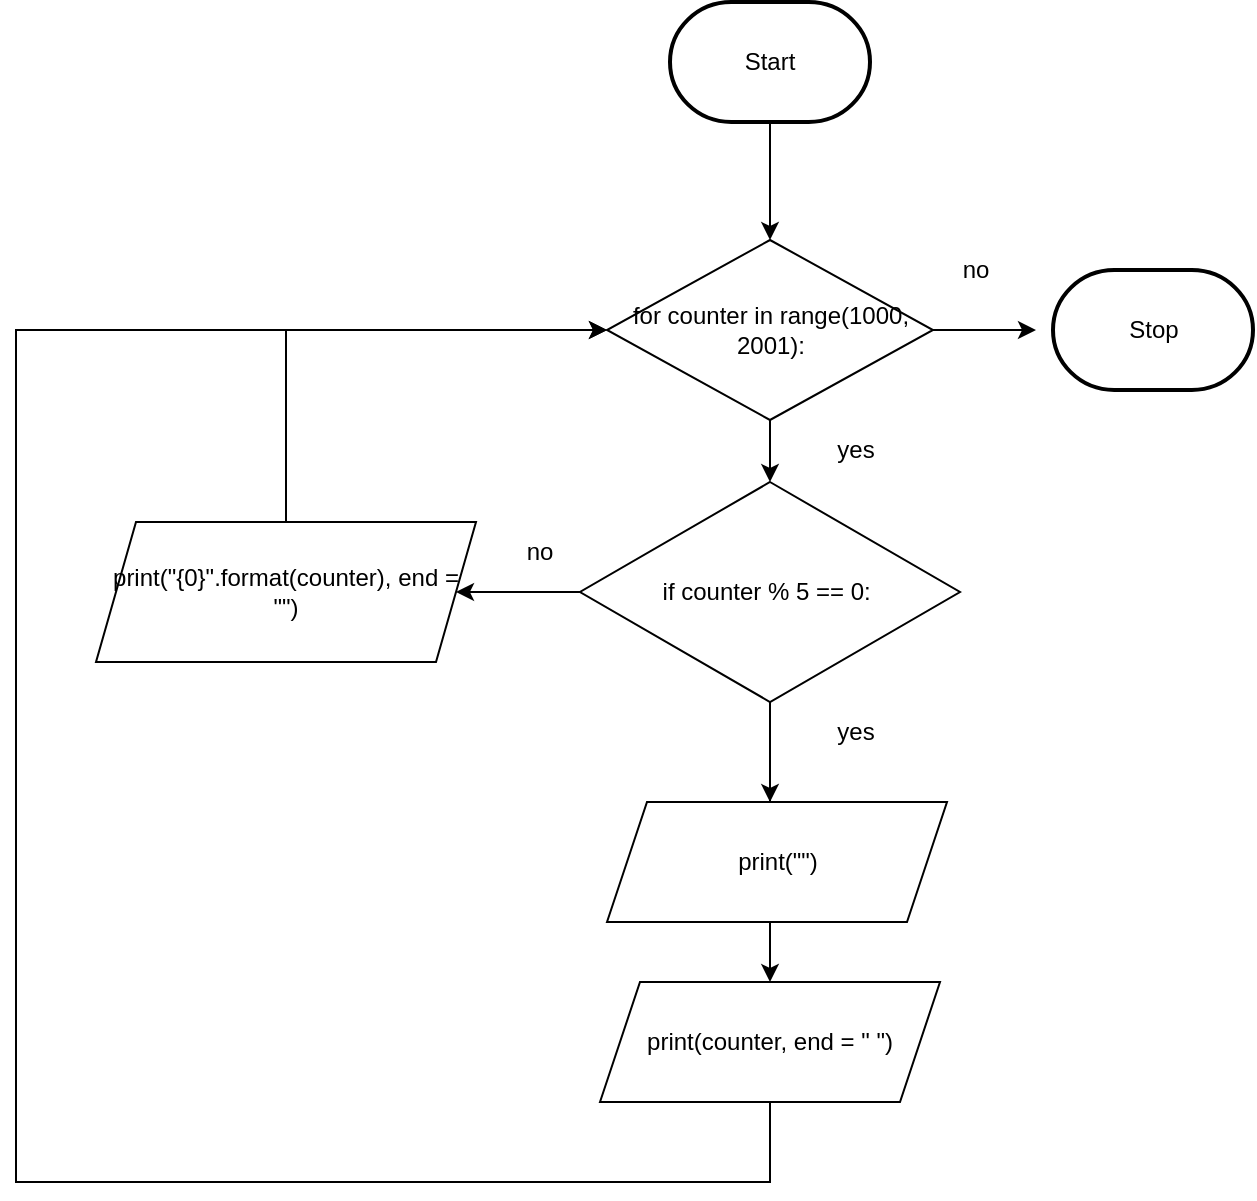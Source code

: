 <mxfile>
    <diagram id="rRbzi94DjYtUf3qIHJvX" name="Page-1">
        <mxGraphModel dx="1421" dy="416" grid="1" gridSize="10" guides="1" tooltips="1" connect="1" arrows="1" fold="1" page="1" pageScale="1" pageWidth="827" pageHeight="1169" math="0" shadow="0">
            <root>
                <mxCell id="0"/>
                <mxCell id="1" parent="0"/>
                <mxCell id="96" style="edgeStyle=none;html=1;entryX=0.5;entryY=0;entryDx=0;entryDy=0;" parent="1" source="2" target="117" edge="1">
                    <mxGeometry relative="1" as="geometry">
                        <mxPoint x="267" y="180" as="targetPoint"/>
                    </mxGeometry>
                </mxCell>
                <mxCell id="2" value="Start" style="strokeWidth=2;html=1;shape=mxgraph.flowchart.terminator;whiteSpace=wrap;" parent="1" vertex="1">
                    <mxGeometry x="217" y="70" width="100" height="60" as="geometry"/>
                </mxCell>
                <mxCell id="21" style="edgeStyle=none;html=1;" parent="1" edge="1">
                    <mxGeometry relative="1" as="geometry">
                        <mxPoint x="259.5" y="490" as="targetPoint"/>
                        <mxPoint x="259.5" y="490" as="sourcePoint"/>
                    </mxGeometry>
                </mxCell>
                <mxCell id="27" style="edgeStyle=orthogonalEdgeStyle;html=1;strokeColor=none;rounded=0;" parent="1" edge="1">
                    <mxGeometry relative="1" as="geometry">
                        <mxPoint x="447" y="335" as="targetPoint"/>
                        <mxPoint x="357" y="335" as="sourcePoint"/>
                    </mxGeometry>
                </mxCell>
                <mxCell id="134" style="edgeStyle=none;html=1;entryX=0.5;entryY=0;entryDx=0;entryDy=0;" parent="1" source="117" edge="1">
                    <mxGeometry relative="1" as="geometry">
                        <mxPoint x="267" y="310" as="targetPoint"/>
                    </mxGeometry>
                </mxCell>
                <mxCell id="158" style="edgeStyle=none;html=1;" edge="1" parent="1" source="117">
                    <mxGeometry relative="1" as="geometry">
                        <mxPoint x="400" y="234" as="targetPoint"/>
                    </mxGeometry>
                </mxCell>
                <mxCell id="117" value="for counter in range(1000, 2001):" style="rhombus;whiteSpace=wrap;html=1;" parent="1" vertex="1">
                    <mxGeometry x="185.5" y="189" width="163" height="90" as="geometry"/>
                </mxCell>
                <mxCell id="164" style="edgeStyle=none;html=1;" edge="1" parent="1" source="137">
                    <mxGeometry relative="1" as="geometry">
                        <mxPoint x="110" y="365" as="targetPoint"/>
                    </mxGeometry>
                </mxCell>
                <mxCell id="166" style="edgeStyle=none;html=1;entryX=0.5;entryY=0;entryDx=0;entryDy=0;" edge="1" parent="1" source="137" target="149">
                    <mxGeometry relative="1" as="geometry"/>
                </mxCell>
                <mxCell id="168" style="edgeStyle=none;html=1;" edge="1" parent="1" source="137">
                    <mxGeometry relative="1" as="geometry">
                        <mxPoint x="267" y="470" as="targetPoint"/>
                    </mxGeometry>
                </mxCell>
                <mxCell id="137" value="&lt;div style=&quot;line-height: 27px&quot;&gt;if counter % 5 == 0:&amp;nbsp;&lt;/div&gt;" style="rhombus;whiteSpace=wrap;html=1;" parent="1" vertex="1">
                    <mxGeometry x="172" y="310" width="190" height="110" as="geometry"/>
                </mxCell>
                <mxCell id="171" style="edgeStyle=orthogonalEdgeStyle;html=1;rounded=0;entryX=0;entryY=0.5;entryDx=0;entryDy=0;" edge="1" parent="1" source="149" target="117">
                    <mxGeometry relative="1" as="geometry">
                        <mxPoint x="267" y="680" as="targetPoint"/>
                        <Array as="points">
                            <mxPoint x="267" y="660"/>
                            <mxPoint x="-110" y="660"/>
                            <mxPoint x="-110" y="234"/>
                        </Array>
                    </mxGeometry>
                </mxCell>
                <mxCell id="149" value="print(counter, end = &quot; &quot;)" style="shape=parallelogram;perimeter=parallelogramPerimeter;whiteSpace=wrap;html=1;fixedSize=1;" parent="1" vertex="1">
                    <mxGeometry x="182" y="560" width="170" height="60" as="geometry"/>
                </mxCell>
                <mxCell id="157" value="yes" style="text;html=1;strokeColor=none;fillColor=none;align=center;verticalAlign=middle;whiteSpace=wrap;rounded=0;" parent="1" vertex="1">
                    <mxGeometry x="280" y="420" width="60" height="30" as="geometry"/>
                </mxCell>
                <mxCell id="159" value="Stop" style="strokeWidth=2;html=1;shape=mxgraph.flowchart.terminator;whiteSpace=wrap;" vertex="1" parent="1">
                    <mxGeometry x="408.5" y="204" width="100" height="60" as="geometry"/>
                </mxCell>
                <mxCell id="161" value="yes" style="text;html=1;strokeColor=none;fillColor=none;align=center;verticalAlign=middle;whiteSpace=wrap;rounded=0;" vertex="1" parent="1">
                    <mxGeometry x="280" y="279" width="60" height="30" as="geometry"/>
                </mxCell>
                <mxCell id="162" value="no" style="text;html=1;strokeColor=none;fillColor=none;align=center;verticalAlign=middle;whiteSpace=wrap;rounded=0;" vertex="1" parent="1">
                    <mxGeometry x="340" y="189" width="60" height="30" as="geometry"/>
                </mxCell>
                <mxCell id="167" value="print(&quot;&quot;)" style="shape=parallelogram;perimeter=parallelogramPerimeter;whiteSpace=wrap;html=1;fixedSize=1;" vertex="1" parent="1">
                    <mxGeometry x="185.5" y="470" width="170" height="60" as="geometry"/>
                </mxCell>
                <mxCell id="169" value="no" style="text;html=1;strokeColor=none;fillColor=none;align=center;verticalAlign=middle;whiteSpace=wrap;rounded=0;" vertex="1" parent="1">
                    <mxGeometry x="122" y="330" width="60" height="30" as="geometry"/>
                </mxCell>
                <mxCell id="172" style="edgeStyle=orthogonalEdgeStyle;rounded=0;html=1;entryX=0;entryY=0.5;entryDx=0;entryDy=0;" edge="1" parent="1" source="170" target="117">
                    <mxGeometry relative="1" as="geometry">
                        <Array as="points">
                            <mxPoint x="25" y="234"/>
                        </Array>
                    </mxGeometry>
                </mxCell>
                <mxCell id="170" value="print(&quot;{0}&quot;.format(counter), end = &quot;&quot;)" style="shape=parallelogram;perimeter=parallelogramPerimeter;whiteSpace=wrap;html=1;fixedSize=1;" vertex="1" parent="1">
                    <mxGeometry x="-70" y="330" width="190" height="70" as="geometry"/>
                </mxCell>
            </root>
        </mxGraphModel>
    </diagram>
</mxfile>